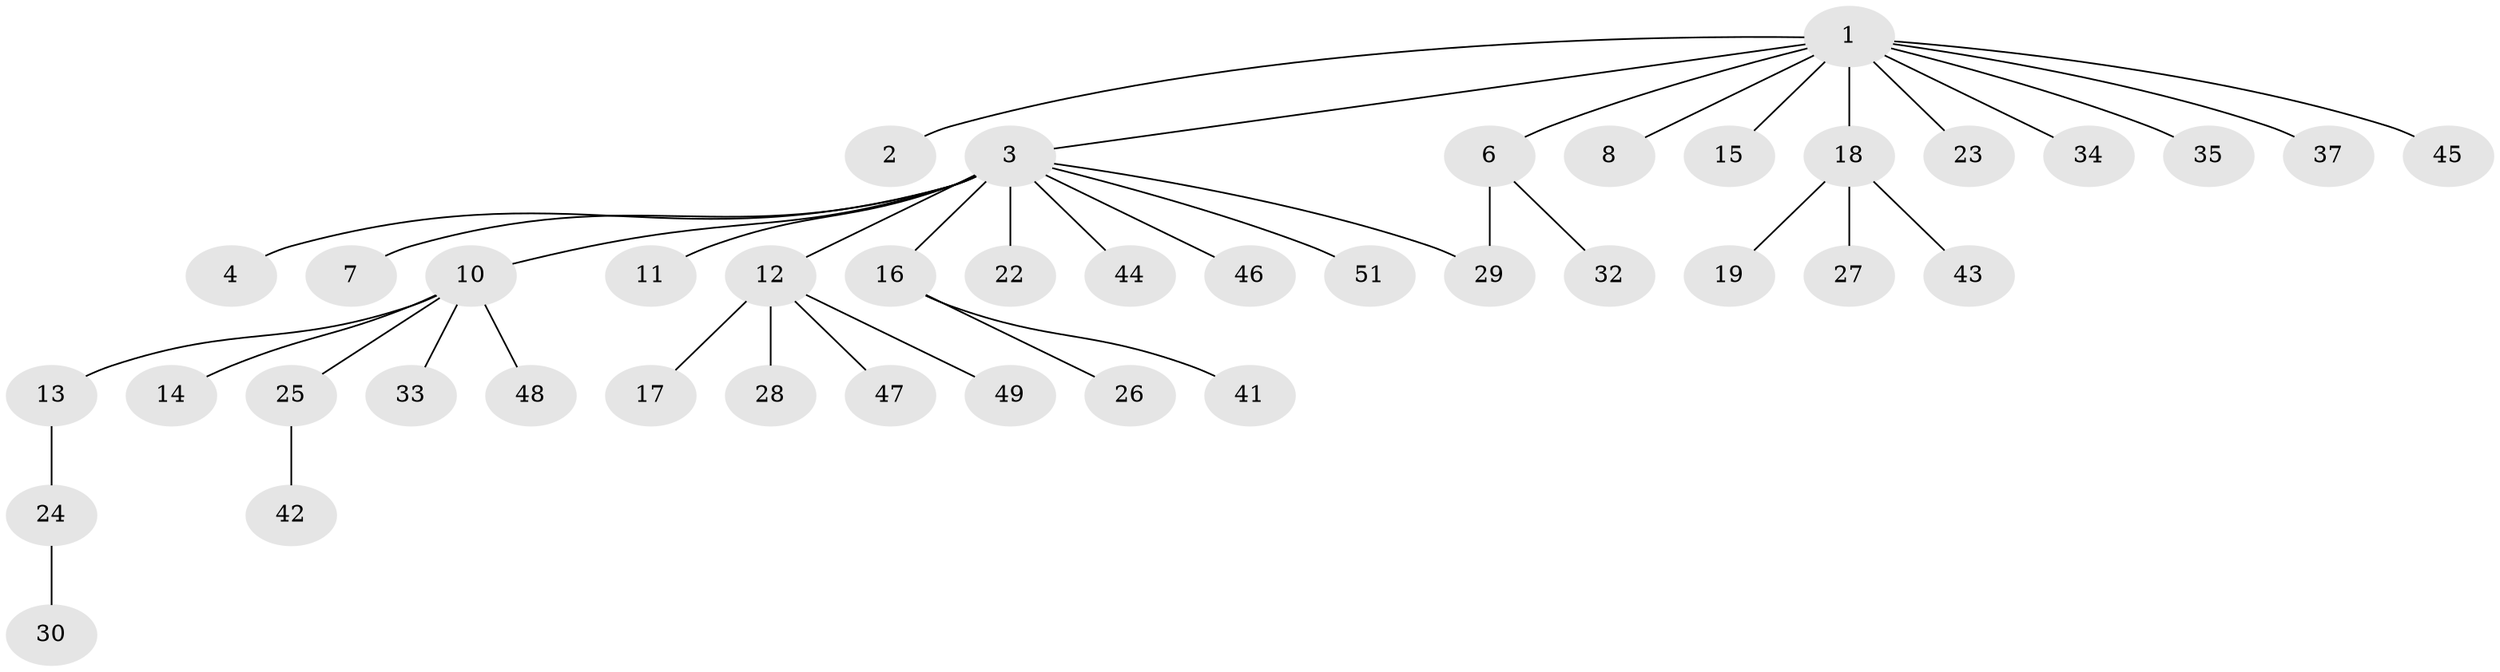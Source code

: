 // original degree distribution, {11: 0.019230769230769232, 2: 0.07692307692307693, 13: 0.019230769230769232, 1: 0.7307692307692307, 3: 0.07692307692307693, 7: 0.019230769230769232, 6: 0.019230769230769232, 4: 0.019230769230769232, 5: 0.019230769230769232}
// Generated by graph-tools (version 1.1) at 2025/11/02/27/25 16:11:12]
// undirected, 41 vertices, 41 edges
graph export_dot {
graph [start="1"]
  node [color=gray90,style=filled];
  1 [super="+5"];
  2 [super="+9"];
  3 [super="+40"];
  4;
  6 [super="+39"];
  7;
  8;
  10 [super="+20"];
  11;
  12 [super="+21"];
  13 [super="+38"];
  14;
  15;
  16 [super="+36"];
  17;
  18 [super="+50"];
  19;
  22;
  23;
  24 [super="+31"];
  25 [super="+52"];
  26;
  27;
  28;
  29;
  30;
  32;
  33;
  34;
  35;
  37;
  41;
  42;
  43;
  44;
  45;
  46;
  47;
  48;
  49;
  51;
  1 -- 2;
  1 -- 3;
  1 -- 6;
  1 -- 8;
  1 -- 15;
  1 -- 18;
  1 -- 23;
  1 -- 34;
  1 -- 35;
  1 -- 37;
  1 -- 45;
  3 -- 4;
  3 -- 7;
  3 -- 10;
  3 -- 11;
  3 -- 12;
  3 -- 16;
  3 -- 22;
  3 -- 29;
  3 -- 44;
  3 -- 46;
  3 -- 51;
  6 -- 32;
  6 -- 29;
  10 -- 13;
  10 -- 14;
  10 -- 25;
  10 -- 33;
  10 -- 48;
  12 -- 17;
  12 -- 28;
  12 -- 47;
  12 -- 49;
  13 -- 24;
  16 -- 26;
  16 -- 41;
  18 -- 19;
  18 -- 27;
  18 -- 43;
  24 -- 30;
  25 -- 42;
}
